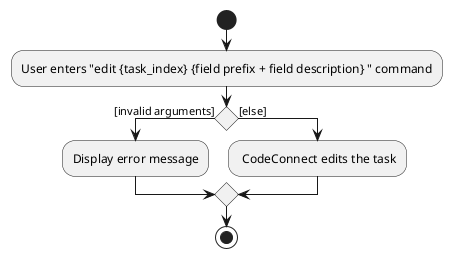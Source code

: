 @startuml
start
:User enters "edit {task_index} {field prefix + field description} " command;

'Since the beta syntax does not support placing the condition outside the
'diamond we place it as the true branch instead.

if () then ([invalid arguments])
    :Display error message;
else ([else])
    : CodeConnect edits the task;
endif

stop
@enduml
